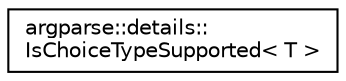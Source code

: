 digraph "Graphical Class Hierarchy"
{
 // LATEX_PDF_SIZE
  edge [fontname="Helvetica",fontsize="10",labelfontname="Helvetica",labelfontsize="10"];
  node [fontname="Helvetica",fontsize="10",shape=record];
  rankdir="LR";
  Node0 [label="argparse::details::\lIsChoiceTypeSupported\< T \>",height=0.2,width=0.4,color="black", fillcolor="white", style="filled",URL="$structargparse_1_1details_1_1IsChoiceTypeSupported.html",tooltip=" "];
}
